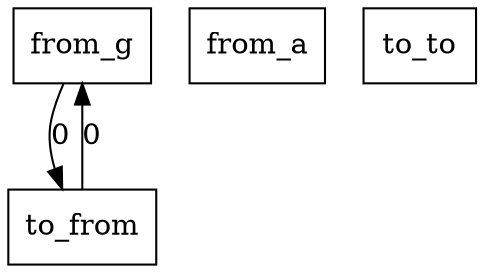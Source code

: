 digraph {
    graph [rankdir=TB
          ,bgcolor=transparent];
    node [shape=box
         ,fillcolor=white
         ,style=filled];
    0 [label=<from_g>];
    1 [label=<from_a>];
    2 [label=<to_from>];
    3 [label=<to_to>];
    0 -> 2 [label=0];
    2 -> 0 [label=0];
}